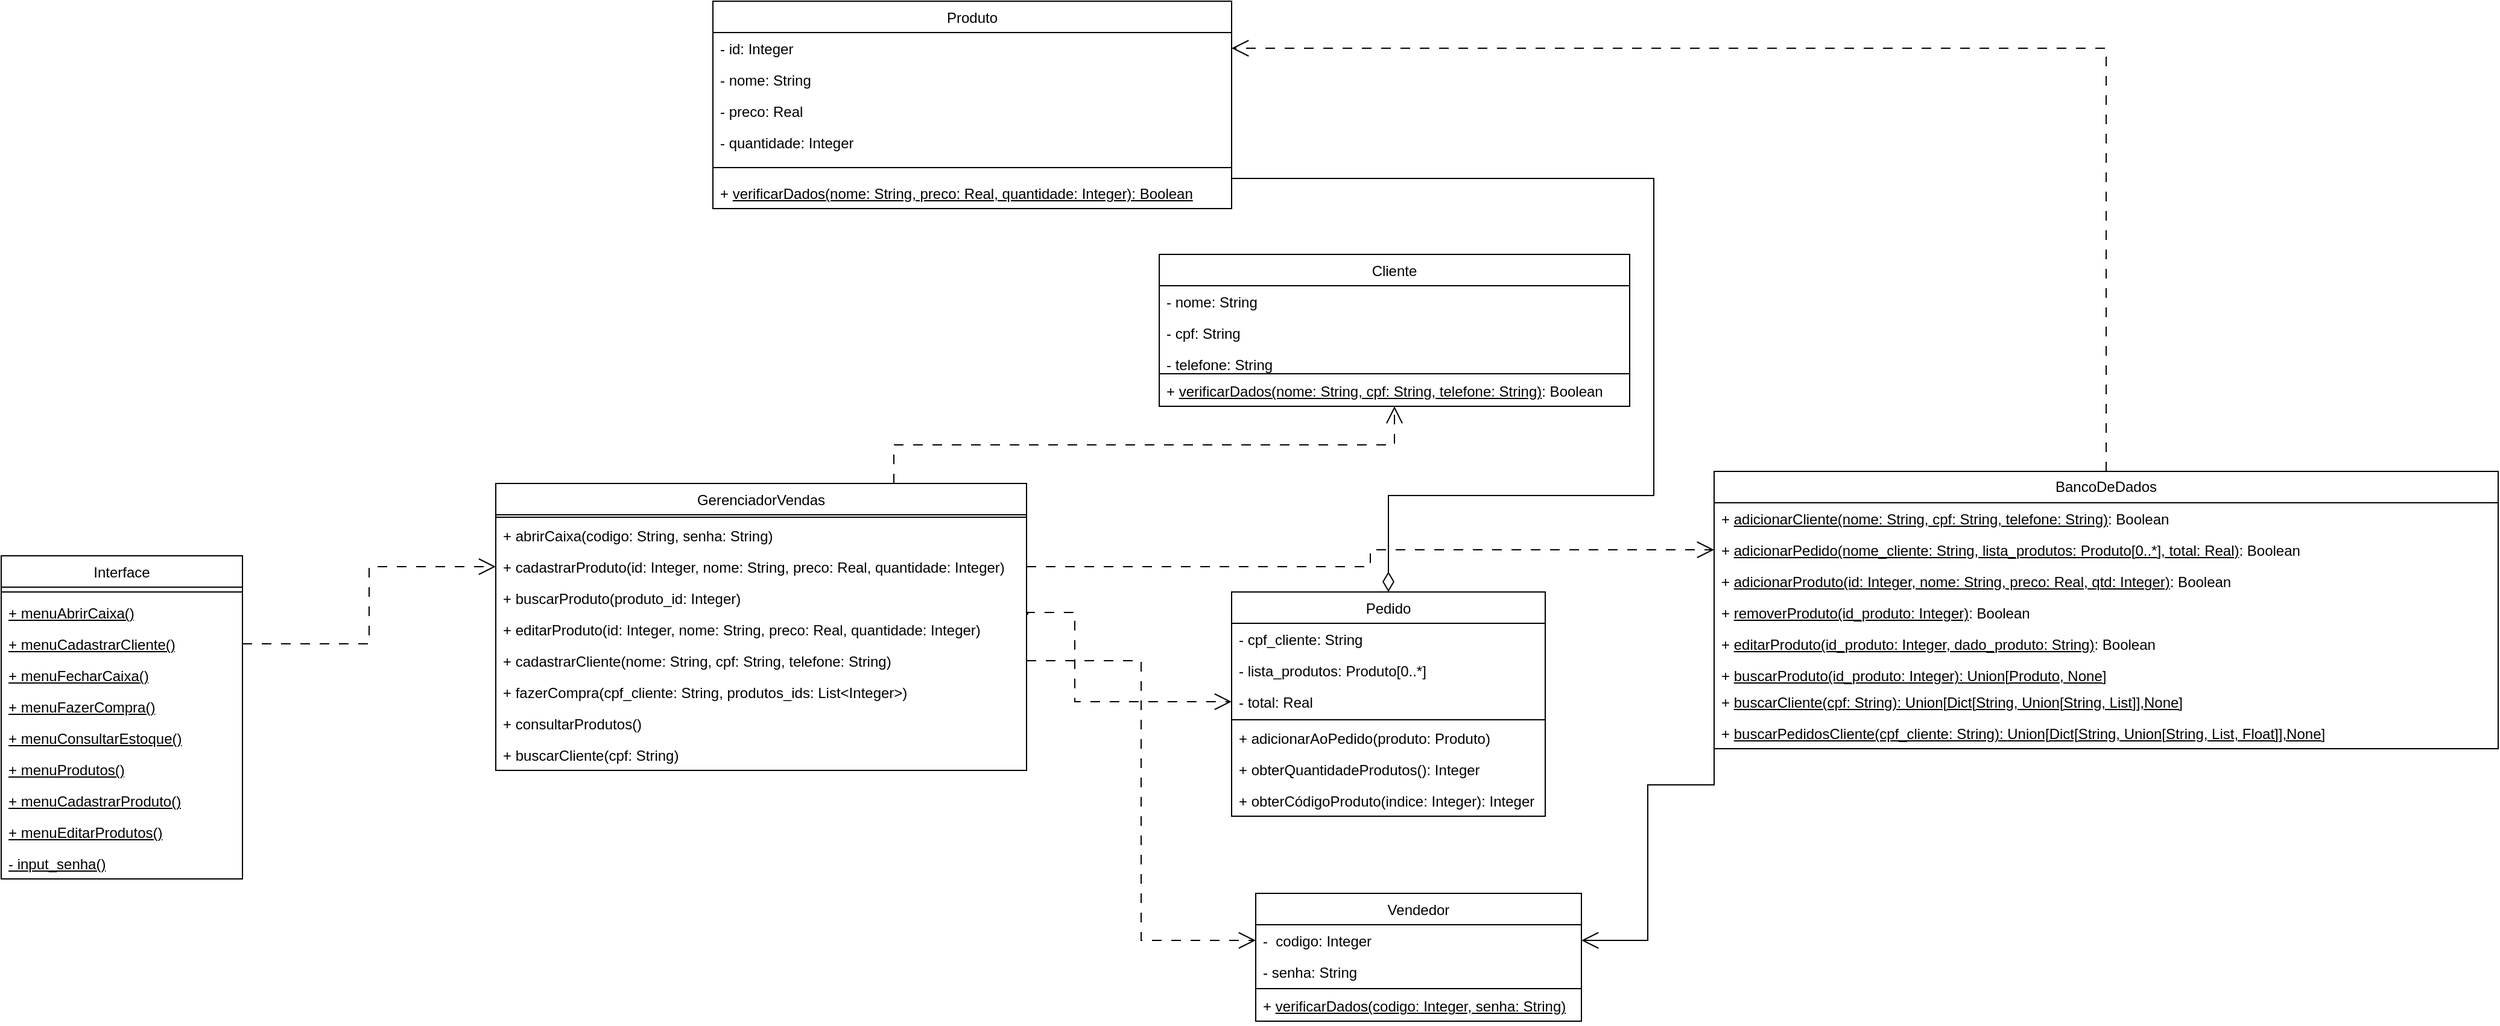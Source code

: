 <mxfile version="25.0.3">
  <diagram name="Página-1" id="IokENeqfcZ8Z3EMQ2jjL">
    <mxGraphModel dx="1947" dy="434" grid="1" gridSize="10" guides="1" tooltips="1" connect="1" arrows="1" fold="1" page="1" pageScale="1" pageWidth="827" pageHeight="1169" math="0" shadow="0">
      <root>
        <mxCell id="0" />
        <mxCell id="1" parent="0" />
        <mxCell id="1_fNYgQ6_xFXtblxYXV3-25" value="&lt;span style=&quot;font-weight: normal;&quot;&gt;Produto&lt;/span&gt;" style="swimlane;fontStyle=1;align=center;verticalAlign=top;childLayout=stackLayout;horizontal=1;startSize=26;horizontalStack=0;resizeParent=1;resizeParentMax=0;resizeLast=0;collapsible=1;marginBottom=0;whiteSpace=wrap;html=1;" parent="1" vertex="1">
          <mxGeometry x="230" y="30" width="430" height="172" as="geometry" />
        </mxCell>
        <mxCell id="1_fNYgQ6_xFXtblxYXV3-26" value="- id: Integer" style="text;strokeColor=none;fillColor=none;align=left;verticalAlign=top;spacingLeft=4;spacingRight=4;overflow=hidden;rotatable=0;points=[[0,0.5],[1,0.5]];portConstraint=eastwest;whiteSpace=wrap;html=1;" parent="1_fNYgQ6_xFXtblxYXV3-25" vertex="1">
          <mxGeometry y="26" width="430" height="26" as="geometry" />
        </mxCell>
        <mxCell id="1_fNYgQ6_xFXtblxYXV3-29" value="- nome: String" style="text;strokeColor=none;fillColor=none;align=left;verticalAlign=top;spacingLeft=4;spacingRight=4;overflow=hidden;rotatable=0;points=[[0,0.5],[1,0.5]];portConstraint=eastwest;whiteSpace=wrap;html=1;" parent="1_fNYgQ6_xFXtblxYXV3-25" vertex="1">
          <mxGeometry y="52" width="430" height="26" as="geometry" />
        </mxCell>
        <mxCell id="1_fNYgQ6_xFXtblxYXV3-30" value="- preco: Real" style="text;strokeColor=none;fillColor=none;align=left;verticalAlign=top;spacingLeft=4;spacingRight=4;overflow=hidden;rotatable=0;points=[[0,0.5],[1,0.5]];portConstraint=eastwest;whiteSpace=wrap;html=1;" parent="1_fNYgQ6_xFXtblxYXV3-25" vertex="1">
          <mxGeometry y="78" width="430" height="26" as="geometry" />
        </mxCell>
        <mxCell id="1_fNYgQ6_xFXtblxYXV3-32" value="- quantidade: Integer" style="text;strokeColor=none;fillColor=none;align=left;verticalAlign=top;spacingLeft=4;spacingRight=4;overflow=hidden;rotatable=0;points=[[0,0.5],[1,0.5]];portConstraint=eastwest;whiteSpace=wrap;html=1;" parent="1_fNYgQ6_xFXtblxYXV3-25" vertex="1">
          <mxGeometry y="104" width="430" height="26" as="geometry" />
        </mxCell>
        <mxCell id="1_fNYgQ6_xFXtblxYXV3-27" value="" style="line;strokeWidth=1;fillColor=none;align=left;verticalAlign=middle;spacingTop=-1;spacingLeft=3;spacingRight=3;rotatable=0;labelPosition=right;points=[];portConstraint=eastwest;strokeColor=inherit;" parent="1_fNYgQ6_xFXtblxYXV3-25" vertex="1">
          <mxGeometry y="130" width="430" height="16" as="geometry" />
        </mxCell>
        <mxCell id="_YEIu9zwAJ8JmFqL8ytD-3" value="+ &lt;u&gt;verificarDados(nome: String, preco: Real, quantidade: Integer): Boolean&lt;br&gt;&lt;/u&gt;" style="text;strokeColor=none;fillColor=none;align=left;verticalAlign=top;spacingLeft=4;spacingRight=4;overflow=hidden;rotatable=0;points=[[0,0.5],[1,0.5]];portConstraint=eastwest;whiteSpace=wrap;html=1;" parent="1_fNYgQ6_xFXtblxYXV3-25" vertex="1">
          <mxGeometry y="146" width="430" height="26" as="geometry" />
        </mxCell>
        <mxCell id="1_fNYgQ6_xFXtblxYXV3-39" value="BancoDeDados" style="swimlane;fontStyle=0;childLayout=stackLayout;horizontal=1;startSize=26;fillColor=none;horizontalStack=0;resizeParent=1;resizeParentMax=0;resizeLast=0;collapsible=1;marginBottom=0;whiteSpace=wrap;html=1;" parent="1" vertex="1">
          <mxGeometry x="1060" y="420" width="650" height="230" as="geometry" />
        </mxCell>
        <mxCell id="1_fNYgQ6_xFXtblxYXV3-40" value="+ &lt;u&gt;adicionarCliente(nome: String, cpf: String, telefone: String)&lt;/u&gt;: Boolean" style="text;strokeColor=none;fillColor=none;align=left;verticalAlign=top;spacingLeft=4;spacingRight=4;overflow=hidden;rotatable=0;points=[[0,0.5],[1,0.5]];portConstraint=eastwest;whiteSpace=wrap;html=1;" parent="1_fNYgQ6_xFXtblxYXV3-39" vertex="1">
          <mxGeometry y="26" width="650" height="26" as="geometry" />
        </mxCell>
        <mxCell id="1_fNYgQ6_xFXtblxYXV3-44" value="+ &lt;u&gt;adicionarPedido(nome_cliente: String, lista_produtos: Produto[0..*], total: Real)&lt;/u&gt;: Boolean" style="text;strokeColor=none;fillColor=none;align=left;verticalAlign=top;spacingLeft=4;spacingRight=4;overflow=hidden;rotatable=0;points=[[0,0.5],[1,0.5]];portConstraint=eastwest;whiteSpace=wrap;html=1;" parent="1_fNYgQ6_xFXtblxYXV3-39" vertex="1">
          <mxGeometry y="52" width="650" height="26" as="geometry" />
        </mxCell>
        <mxCell id="1_fNYgQ6_xFXtblxYXV3-41" value="+ &lt;u&gt;adicionarProduto(id: Integer, nome: String, preco: Real, qtd: Integer)&lt;/u&gt;: Boolean" style="text;strokeColor=none;fillColor=none;align=left;verticalAlign=top;spacingLeft=4;spacingRight=4;overflow=hidden;rotatable=0;points=[[0,0.5],[1,0.5]];portConstraint=eastwest;whiteSpace=wrap;html=1;" parent="1_fNYgQ6_xFXtblxYXV3-39" vertex="1">
          <mxGeometry y="78" width="650" height="26" as="geometry" />
        </mxCell>
        <mxCell id="1_fNYgQ6_xFXtblxYXV3-42" value="+ &lt;u&gt;removerProduto(id_produto: Integer)&lt;/u&gt;: Boolean" style="text;strokeColor=none;fillColor=none;align=left;verticalAlign=top;spacingLeft=4;spacingRight=4;overflow=hidden;rotatable=0;points=[[0,0.5],[1,0.5]];portConstraint=eastwest;whiteSpace=wrap;html=1;" parent="1_fNYgQ6_xFXtblxYXV3-39" vertex="1">
          <mxGeometry y="104" width="650" height="26" as="geometry" />
        </mxCell>
        <mxCell id="1_fNYgQ6_xFXtblxYXV3-43" value="+ &lt;u&gt;editarProduto(id_produto: Integer, dado_produto: String)&lt;/u&gt;: Boolean" style="text;strokeColor=none;fillColor=none;align=left;verticalAlign=top;spacingLeft=4;spacingRight=4;overflow=hidden;rotatable=0;points=[[0,0.5],[1,0.5]];portConstraint=eastwest;whiteSpace=wrap;html=1;" parent="1_fNYgQ6_xFXtblxYXV3-39" vertex="1">
          <mxGeometry y="130" width="650" height="26" as="geometry" />
        </mxCell>
        <mxCell id="u8NcvJqqO0mWb3Y4gfqW-24" value="+ &lt;u&gt;buscarProduto(id_produto: Integer): Union[Produto, None]&lt;/u&gt;" style="text;strokeColor=none;fillColor=none;align=left;verticalAlign=top;spacingLeft=4;spacingRight=4;overflow=hidden;rotatable=0;points=[[0,0.5],[1,0.5]];portConstraint=eastwest;whiteSpace=wrap;html=1;" parent="1_fNYgQ6_xFXtblxYXV3-39" vertex="1">
          <mxGeometry y="156" width="650" height="22" as="geometry" />
        </mxCell>
        <mxCell id="u8NcvJqqO0mWb3Y4gfqW-25" value="+ &lt;u&gt;buscarCliente(cpf: String): Union[Dict[String, Union[String, List]],None]&lt;/u&gt;" style="text;strokeColor=none;fillColor=none;align=left;verticalAlign=top;spacingLeft=4;spacingRight=4;overflow=hidden;rotatable=0;points=[[0,0.5],[1,0.5]];portConstraint=eastwest;whiteSpace=wrap;html=1;" parent="1_fNYgQ6_xFXtblxYXV3-39" vertex="1">
          <mxGeometry y="178" width="650" height="26" as="geometry" />
        </mxCell>
        <mxCell id="u8NcvJqqO0mWb3Y4gfqW-26" value="+ &lt;u&gt;buscarPedidosCliente(cpf_cliente: String): &lt;/u&gt;&lt;u&gt;Union[Dict[String, Union[String, List, Float]],None]&lt;/u&gt;" style="text;strokeColor=none;fillColor=none;align=left;verticalAlign=top;spacingLeft=4;spacingRight=4;overflow=hidden;rotatable=0;points=[[0,0.5],[1,0.5]];portConstraint=eastwest;whiteSpace=wrap;html=1;" parent="1_fNYgQ6_xFXtblxYXV3-39" vertex="1">
          <mxGeometry y="204" width="650" height="26" as="geometry" />
        </mxCell>
        <mxCell id="1_fNYgQ6_xFXtblxYXV3-53" value="&lt;span style=&quot;font-weight: normal;&quot;&gt;GerenciadorVendas&lt;/span&gt;" style="swimlane;fontStyle=1;align=center;verticalAlign=top;childLayout=stackLayout;horizontal=1;startSize=26;horizontalStack=0;resizeParent=1;resizeParentMax=0;resizeLast=0;collapsible=1;marginBottom=0;whiteSpace=wrap;html=1;" parent="1" vertex="1">
          <mxGeometry x="50" y="430" width="440" height="238" as="geometry" />
        </mxCell>
        <mxCell id="1_fNYgQ6_xFXtblxYXV3-55" value="" style="line;strokeWidth=1;fillColor=none;align=left;verticalAlign=middle;spacingTop=-1;spacingLeft=3;spacingRight=3;rotatable=0;labelPosition=right;points=[];portConstraint=eastwest;strokeColor=inherit;" parent="1_fNYgQ6_xFXtblxYXV3-53" vertex="1">
          <mxGeometry y="26" width="440" height="4" as="geometry" />
        </mxCell>
        <mxCell id="1_fNYgQ6_xFXtblxYXV3-56" value="+ abrirCaixa(codigo: String, senha: String)" style="text;strokeColor=none;fillColor=none;align=left;verticalAlign=top;spacingLeft=4;spacingRight=4;overflow=hidden;rotatable=0;points=[[0,0.5],[1,0.5]];portConstraint=eastwest;whiteSpace=wrap;html=1;" parent="1_fNYgQ6_xFXtblxYXV3-53" vertex="1">
          <mxGeometry y="30" width="440" height="26" as="geometry" />
        </mxCell>
        <mxCell id="1_fNYgQ6_xFXtblxYXV3-58" value="+ cadastrarProduto(id: Integer, nome: String, preco: Real, quantidade: Integer)" style="text;strokeColor=none;fillColor=none;align=left;verticalAlign=top;spacingLeft=4;spacingRight=4;overflow=hidden;rotatable=0;points=[[0,0.5],[1,0.5]];portConstraint=eastwest;whiteSpace=wrap;html=1;" parent="1_fNYgQ6_xFXtblxYXV3-53" vertex="1">
          <mxGeometry y="56" width="440" height="26" as="geometry" />
        </mxCell>
        <mxCell id="_YEIu9zwAJ8JmFqL8ytD-24" value="+ buscarProduto(produto_id: Integer)" style="text;strokeColor=none;fillColor=none;align=left;verticalAlign=top;spacingLeft=4;spacingRight=4;overflow=hidden;rotatable=0;points=[[0,0.5],[1,0.5]];portConstraint=eastwest;whiteSpace=wrap;html=1;" parent="1_fNYgQ6_xFXtblxYXV3-53" vertex="1">
          <mxGeometry y="82" width="440" height="26" as="geometry" />
        </mxCell>
        <mxCell id="_YEIu9zwAJ8JmFqL8ytD-23" value="+ editarProduto(id: Integer, nome: String, preco: Real, quantidade: Integer)" style="text;strokeColor=none;fillColor=none;align=left;verticalAlign=top;spacingLeft=4;spacingRight=4;overflow=hidden;rotatable=0;points=[[0,0.5],[1,0.5]];portConstraint=eastwest;whiteSpace=wrap;html=1;" parent="1_fNYgQ6_xFXtblxYXV3-53" vertex="1">
          <mxGeometry y="108" width="440" height="26" as="geometry" />
        </mxCell>
        <mxCell id="1_fNYgQ6_xFXtblxYXV3-73" value="+ cadastrarCliente(nome: String, cpf: String, telefone: String)" style="text;strokeColor=none;fillColor=none;align=left;verticalAlign=top;spacingLeft=4;spacingRight=4;overflow=hidden;rotatable=0;points=[[0,0.5],[1,0.5]];portConstraint=eastwest;whiteSpace=wrap;html=1;" parent="1_fNYgQ6_xFXtblxYXV3-53" vertex="1">
          <mxGeometry y="134" width="440" height="26" as="geometry" />
        </mxCell>
        <mxCell id="1_fNYgQ6_xFXtblxYXV3-72" value="+ fazerCompra(cpf_cliente: String, produtos_ids: List&amp;lt;Integer&amp;gt;)" style="text;strokeColor=none;fillColor=none;align=left;verticalAlign=top;spacingLeft=4;spacingRight=4;overflow=hidden;rotatable=0;points=[[0,0.5],[1,0.5]];portConstraint=eastwest;whiteSpace=wrap;html=1;" parent="1_fNYgQ6_xFXtblxYXV3-53" vertex="1">
          <mxGeometry y="160" width="440" height="26" as="geometry" />
        </mxCell>
        <mxCell id="1_fNYgQ6_xFXtblxYXV3-45" value="+ consultarProdutos()" style="text;strokeColor=none;fillColor=none;align=left;verticalAlign=top;spacingLeft=4;spacingRight=4;overflow=hidden;rotatable=0;points=[[0,0.5],[1,0.5]];portConstraint=eastwest;whiteSpace=wrap;html=1;" parent="1_fNYgQ6_xFXtblxYXV3-53" vertex="1">
          <mxGeometry y="186" width="440" height="26" as="geometry" />
        </mxCell>
        <mxCell id="qtJlCgttgDbULgyFnL6i-7" value="&lt;div&gt;+ buscarCliente(cpf: String)&lt;/div&gt;&lt;div&gt;&lt;br&gt;&lt;/div&gt;" style="text;strokeColor=none;fillColor=none;align=left;verticalAlign=top;spacingLeft=4;spacingRight=4;overflow=hidden;rotatable=0;points=[[0,0.5],[1,0.5]];portConstraint=eastwest;whiteSpace=wrap;html=1;" vertex="1" parent="1_fNYgQ6_xFXtblxYXV3-53">
          <mxGeometry y="212" width="440" height="26" as="geometry" />
        </mxCell>
        <mxCell id="1_fNYgQ6_xFXtblxYXV3-74" value="&lt;span style=&quot;font-weight: 400;&quot;&gt;Pedido&lt;/span&gt;" style="swimlane;fontStyle=1;align=center;verticalAlign=top;childLayout=stackLayout;horizontal=1;startSize=26;horizontalStack=0;resizeParent=1;resizeParentMax=0;resizeLast=0;collapsible=1;marginBottom=0;whiteSpace=wrap;html=1;" parent="1" vertex="1">
          <mxGeometry x="660" y="520" width="260" height="186" as="geometry" />
        </mxCell>
        <mxCell id="1_fNYgQ6_xFXtblxYXV3-75" value="- cpf_cliente: String" style="text;strokeColor=none;fillColor=none;align=left;verticalAlign=top;spacingLeft=4;spacingRight=4;overflow=hidden;rotatable=0;points=[[0,0.5],[1,0.5]];portConstraint=eastwest;whiteSpace=wrap;html=1;" parent="1_fNYgQ6_xFXtblxYXV3-74" vertex="1">
          <mxGeometry y="26" width="260" height="26" as="geometry" />
        </mxCell>
        <mxCell id="1_fNYgQ6_xFXtblxYXV3-82" value="- lista_produtos: Produto[0..*]" style="text;strokeColor=none;fillColor=none;align=left;verticalAlign=top;spacingLeft=4;spacingRight=4;overflow=hidden;rotatable=0;points=[[0,0.5],[1,0.5]];portConstraint=eastwest;whiteSpace=wrap;html=1;" parent="1_fNYgQ6_xFXtblxYXV3-74" vertex="1">
          <mxGeometry y="52" width="260" height="26" as="geometry" />
        </mxCell>
        <mxCell id="1_fNYgQ6_xFXtblxYXV3-85" value="- total: Real" style="text;strokeColor=none;fillColor=none;align=left;verticalAlign=top;spacingLeft=4;spacingRight=4;overflow=hidden;rotatable=0;points=[[0,0.5],[1,0.5]];portConstraint=eastwest;whiteSpace=wrap;html=1;" parent="1_fNYgQ6_xFXtblxYXV3-74" vertex="1">
          <mxGeometry y="78" width="260" height="26" as="geometry" />
        </mxCell>
        <mxCell id="1_fNYgQ6_xFXtblxYXV3-76" value="" style="line;strokeWidth=1;fillColor=none;align=left;verticalAlign=middle;spacingTop=-1;spacingLeft=3;spacingRight=3;rotatable=0;labelPosition=right;points=[];portConstraint=eastwest;strokeColor=inherit;" parent="1_fNYgQ6_xFXtblxYXV3-74" vertex="1">
          <mxGeometry y="104" width="260" height="4" as="geometry" />
        </mxCell>
        <mxCell id="1_fNYgQ6_xFXtblxYXV3-79" value="+ adicionarAoPedido(produto: Produto)" style="text;strokeColor=none;fillColor=none;align=left;verticalAlign=top;spacingLeft=4;spacingRight=4;overflow=hidden;rotatable=0;points=[[0,0.5],[1,0.5]];portConstraint=eastwest;whiteSpace=wrap;html=1;" parent="1_fNYgQ6_xFXtblxYXV3-74" vertex="1">
          <mxGeometry y="108" width="260" height="26" as="geometry" />
        </mxCell>
        <mxCell id="1_fNYgQ6_xFXtblxYXV3-77" value="+ obterQuantidadeProdutos(): Integer" style="text;strokeColor=none;fillColor=none;align=left;verticalAlign=top;spacingLeft=4;spacingRight=4;overflow=hidden;rotatable=0;points=[[0,0.5],[1,0.5]];portConstraint=eastwest;whiteSpace=wrap;html=1;" parent="1_fNYgQ6_xFXtblxYXV3-74" vertex="1">
          <mxGeometry y="134" width="260" height="26" as="geometry" />
        </mxCell>
        <mxCell id="1_fNYgQ6_xFXtblxYXV3-78" value="+ obterCódigoProduto(indice: Integer): Integer" style="text;strokeColor=none;fillColor=none;align=left;verticalAlign=top;spacingLeft=4;spacingRight=4;overflow=hidden;rotatable=0;points=[[0,0.5],[1,0.5]];portConstraint=eastwest;whiteSpace=wrap;html=1;" parent="1_fNYgQ6_xFXtblxYXV3-74" vertex="1">
          <mxGeometry y="160" width="260" height="26" as="geometry" />
        </mxCell>
        <mxCell id="1_fNYgQ6_xFXtblxYXV3-91" value="&lt;span style=&quot;font-weight: normal;&quot;&gt;Vendedor&lt;/span&gt;" style="swimlane;fontStyle=1;align=center;verticalAlign=top;childLayout=stackLayout;horizontal=1;startSize=26;horizontalStack=0;resizeParent=1;resizeParentMax=0;resizeLast=0;collapsible=1;marginBottom=0;whiteSpace=wrap;html=1;" parent="1" vertex="1">
          <mxGeometry x="680" y="770" width="270" height="106" as="geometry" />
        </mxCell>
        <mxCell id="1_fNYgQ6_xFXtblxYXV3-92" value="-&amp;nbsp; codigo: Integer" style="text;strokeColor=none;fillColor=none;align=left;verticalAlign=top;spacingLeft=4;spacingRight=4;overflow=hidden;rotatable=0;points=[[0,0.5],[1,0.5]];portConstraint=eastwest;whiteSpace=wrap;html=1;" parent="1_fNYgQ6_xFXtblxYXV3-91" vertex="1">
          <mxGeometry y="26" width="270" height="26" as="geometry" />
        </mxCell>
        <mxCell id="1_fNYgQ6_xFXtblxYXV3-93" value="- senha: String" style="text;strokeColor=none;fillColor=none;align=left;verticalAlign=top;spacingLeft=4;spacingRight=4;overflow=hidden;rotatable=0;points=[[0,0.5],[1,0.5]];portConstraint=eastwest;whiteSpace=wrap;html=1;" parent="1_fNYgQ6_xFXtblxYXV3-91" vertex="1">
          <mxGeometry y="52" width="270" height="26" as="geometry" />
        </mxCell>
        <mxCell id="1_fNYgQ6_xFXtblxYXV3-94" value="" style="line;strokeWidth=1;fillColor=none;align=left;verticalAlign=middle;spacingTop=-1;spacingLeft=3;spacingRight=3;rotatable=0;labelPosition=right;points=[];portConstraint=eastwest;strokeColor=inherit;" parent="1_fNYgQ6_xFXtblxYXV3-91" vertex="1">
          <mxGeometry y="78" width="270" height="2" as="geometry" />
        </mxCell>
        <mxCell id="_YEIu9zwAJ8JmFqL8ytD-4" value="+ &lt;u&gt;verificarDados(codigo: Integer, senha: String)&lt;/u&gt;" style="text;strokeColor=none;fillColor=none;align=left;verticalAlign=top;spacingLeft=4;spacingRight=4;overflow=hidden;rotatable=0;points=[[0,0.5],[1,0.5]];portConstraint=eastwest;whiteSpace=wrap;html=1;" parent="1_fNYgQ6_xFXtblxYXV3-91" vertex="1">
          <mxGeometry y="80" width="270" height="26" as="geometry" />
        </mxCell>
        <mxCell id="eigLV38i5SHjXjXPlfT3-5" value="&lt;span style=&quot;font-weight: normal;&quot;&gt;Interface&lt;/span&gt;" style="swimlane;fontStyle=1;align=center;verticalAlign=top;childLayout=stackLayout;horizontal=1;startSize=26;horizontalStack=0;resizeParent=1;resizeParentMax=0;resizeLast=0;collapsible=1;marginBottom=0;whiteSpace=wrap;html=1;" parent="1" vertex="1">
          <mxGeometry x="-360" y="490" width="200" height="268" as="geometry" />
        </mxCell>
        <mxCell id="eigLV38i5SHjXjXPlfT3-7" value="" style="line;strokeWidth=1;fillColor=none;align=left;verticalAlign=middle;spacingTop=-1;spacingLeft=3;spacingRight=3;rotatable=0;labelPosition=right;points=[];portConstraint=eastwest;strokeColor=inherit;" parent="eigLV38i5SHjXjXPlfT3-5" vertex="1">
          <mxGeometry y="26" width="200" height="8" as="geometry" />
        </mxCell>
        <mxCell id="eigLV38i5SHjXjXPlfT3-15" value="&lt;u&gt;+ menuAbrirCaixa()&lt;/u&gt;" style="text;strokeColor=none;fillColor=none;align=left;verticalAlign=top;spacingLeft=4;spacingRight=4;overflow=hidden;rotatable=0;points=[[0,0.5],[1,0.5]];portConstraint=eastwest;whiteSpace=wrap;html=1;" parent="eigLV38i5SHjXjXPlfT3-5" vertex="1">
          <mxGeometry y="34" width="200" height="26" as="geometry" />
        </mxCell>
        <mxCell id="eigLV38i5SHjXjXPlfT3-16" value="&lt;u&gt;+ menuCadastrarCliente()&lt;/u&gt;" style="text;strokeColor=none;fillColor=none;align=left;verticalAlign=top;spacingLeft=4;spacingRight=4;overflow=hidden;rotatable=0;points=[[0,0.5],[1,0.5]];portConstraint=eastwest;whiteSpace=wrap;html=1;" parent="eigLV38i5SHjXjXPlfT3-5" vertex="1">
          <mxGeometry y="60" width="200" height="26" as="geometry" />
        </mxCell>
        <mxCell id="eigLV38i5SHjXjXPlfT3-20" value="&lt;u&gt;+ menuFecharCaixa()&lt;/u&gt;" style="text;strokeColor=none;fillColor=none;align=left;verticalAlign=top;spacingLeft=4;spacingRight=4;overflow=hidden;rotatable=0;points=[[0,0.5],[1,0.5]];portConstraint=eastwest;whiteSpace=wrap;html=1;" parent="eigLV38i5SHjXjXPlfT3-5" vertex="1">
          <mxGeometry y="86" width="200" height="26" as="geometry" />
        </mxCell>
        <mxCell id="eigLV38i5SHjXjXPlfT3-19" value="&lt;u&gt;+ menuFazerCompra()&lt;/u&gt;" style="text;strokeColor=none;fillColor=none;align=left;verticalAlign=top;spacingLeft=4;spacingRight=4;overflow=hidden;rotatable=0;points=[[0,0.5],[1,0.5]];portConstraint=eastwest;whiteSpace=wrap;html=1;" parent="eigLV38i5SHjXjXPlfT3-5" vertex="1">
          <mxGeometry y="112" width="200" height="26" as="geometry" />
        </mxCell>
        <mxCell id="eigLV38i5SHjXjXPlfT3-18" value="&lt;u&gt;+ menuConsultarEstoque()&lt;/u&gt;" style="text;strokeColor=none;fillColor=none;align=left;verticalAlign=top;spacingLeft=4;spacingRight=4;overflow=hidden;rotatable=0;points=[[0,0.5],[1,0.5]];portConstraint=eastwest;whiteSpace=wrap;html=1;" parent="eigLV38i5SHjXjXPlfT3-5" vertex="1">
          <mxGeometry y="138" width="200" height="26" as="geometry" />
        </mxCell>
        <mxCell id="eigLV38i5SHjXjXPlfT3-17" value="&lt;u&gt;+ menuProdutos()&lt;/u&gt;" style="text;strokeColor=none;fillColor=none;align=left;verticalAlign=top;spacingLeft=4;spacingRight=4;overflow=hidden;rotatable=0;points=[[0,0.5],[1,0.5]];portConstraint=eastwest;whiteSpace=wrap;html=1;" parent="eigLV38i5SHjXjXPlfT3-5" vertex="1">
          <mxGeometry y="164" width="200" height="26" as="geometry" />
        </mxCell>
        <mxCell id="qtJlCgttgDbULgyFnL6i-1" value="&lt;u&gt;+ menuCadastrarProduto()&lt;/u&gt;" style="text;strokeColor=none;fillColor=none;align=left;verticalAlign=top;spacingLeft=4;spacingRight=4;overflow=hidden;rotatable=0;points=[[0,0.5],[1,0.5]];portConstraint=eastwest;whiteSpace=wrap;html=1;" vertex="1" parent="eigLV38i5SHjXjXPlfT3-5">
          <mxGeometry y="190" width="200" height="26" as="geometry" />
        </mxCell>
        <mxCell id="qtJlCgttgDbULgyFnL6i-5" value="&lt;u&gt;+ menuEditarProdutos()&lt;/u&gt;" style="text;strokeColor=none;fillColor=none;align=left;verticalAlign=top;spacingLeft=4;spacingRight=4;overflow=hidden;rotatable=0;points=[[0,0.5],[1,0.5]];portConstraint=eastwest;whiteSpace=wrap;html=1;" vertex="1" parent="eigLV38i5SHjXjXPlfT3-5">
          <mxGeometry y="216" width="200" height="26" as="geometry" />
        </mxCell>
        <mxCell id="qtJlCgttgDbULgyFnL6i-6" value="&lt;div&gt;&lt;u&gt;- input_senha()&lt;/u&gt;&lt;/div&gt;&lt;div&gt;&lt;u&gt;&lt;br&gt;&lt;/u&gt;&lt;/div&gt;" style="text;strokeColor=none;fillColor=none;align=left;verticalAlign=top;spacingLeft=4;spacingRight=4;overflow=hidden;rotatable=0;points=[[0,0.5],[1,0.5]];portConstraint=eastwest;whiteSpace=wrap;html=1;" vertex="1" parent="eigLV38i5SHjXjXPlfT3-5">
          <mxGeometry y="242" width="200" height="26" as="geometry" />
        </mxCell>
        <mxCell id="1_fNYgQ6_xFXtblxYXV3-33" value="&lt;span style=&quot;font-weight: normal;&quot;&gt;Cliente&lt;/span&gt;" style="swimlane;fontStyle=1;align=center;verticalAlign=top;childLayout=stackLayout;horizontal=1;startSize=26;horizontalStack=0;resizeParent=1;resizeParentMax=0;resizeLast=0;collapsible=1;marginBottom=0;whiteSpace=wrap;html=1;" parent="1" vertex="1">
          <mxGeometry x="600" y="240" width="390" height="126" as="geometry" />
        </mxCell>
        <mxCell id="1_fNYgQ6_xFXtblxYXV3-35" value="- nome: String" style="text;strokeColor=none;fillColor=none;align=left;verticalAlign=top;spacingLeft=4;spacingRight=4;overflow=hidden;rotatable=0;points=[[0,0.5],[1,0.5]];portConstraint=eastwest;whiteSpace=wrap;html=1;" parent="1_fNYgQ6_xFXtblxYXV3-33" vertex="1">
          <mxGeometry y="26" width="390" height="26" as="geometry" />
        </mxCell>
        <mxCell id="_YEIu9zwAJ8JmFqL8ytD-2" value="- cpf: String" style="text;strokeColor=none;fillColor=none;align=left;verticalAlign=top;spacingLeft=4;spacingRight=4;overflow=hidden;rotatable=0;points=[[0,0.5],[1,0.5]];portConstraint=eastwest;whiteSpace=wrap;html=1;" parent="1_fNYgQ6_xFXtblxYXV3-33" vertex="1">
          <mxGeometry y="52" width="390" height="26" as="geometry" />
        </mxCell>
        <mxCell id="1_fNYgQ6_xFXtblxYXV3-36" value="- telefone: String" style="text;strokeColor=none;fillColor=none;align=left;verticalAlign=top;spacingLeft=4;spacingRight=4;overflow=hidden;rotatable=0;points=[[0,0.5],[1,0.5]];portConstraint=eastwest;whiteSpace=wrap;html=1;" parent="1_fNYgQ6_xFXtblxYXV3-33" vertex="1">
          <mxGeometry y="78" width="390" height="20" as="geometry" />
        </mxCell>
        <mxCell id="1_fNYgQ6_xFXtblxYXV3-38" value="" style="line;strokeWidth=1;fillColor=none;align=left;verticalAlign=middle;spacingTop=-1;spacingLeft=3;spacingRight=3;rotatable=0;labelPosition=right;points=[];portConstraint=eastwest;strokeColor=inherit;" parent="1_fNYgQ6_xFXtblxYXV3-33" vertex="1">
          <mxGeometry y="98" width="390" height="2" as="geometry" />
        </mxCell>
        <mxCell id="_YEIu9zwAJ8JmFqL8ytD-1" value="+ &lt;u&gt;verificarDados(nome: String, cpf: String, telefone: String)&lt;/u&gt;: Boolean" style="text;strokeColor=none;fillColor=none;align=left;verticalAlign=top;spacingLeft=4;spacingRight=4;overflow=hidden;rotatable=0;points=[[0,0.5],[1,0.5]];portConstraint=eastwest;whiteSpace=wrap;html=1;" parent="1_fNYgQ6_xFXtblxYXV3-33" vertex="1">
          <mxGeometry y="100" width="390" height="26" as="geometry" />
        </mxCell>
        <mxCell id="u8NcvJqqO0mWb3Y4gfqW-11" value="" style="endArrow=none;html=1;endSize=12;startArrow=diamondThin;startSize=14;startFill=0;edgeStyle=orthogonalEdgeStyle;align=left;verticalAlign=bottom;rounded=0;endFill=0;exitX=0.5;exitY=0;exitDx=0;exitDy=0;entryX=1;entryY=0.5;entryDx=0;entryDy=0;" parent="1" source="1_fNYgQ6_xFXtblxYXV3-74" target="1_fNYgQ6_xFXtblxYXV3-30" edge="1">
          <mxGeometry x="-1" y="3" relative="1" as="geometry">
            <mxPoint x="790" y="420" as="sourcePoint" />
            <mxPoint x="950" y="420" as="targetPoint" />
            <Array as="points">
              <mxPoint x="790" y="440" />
              <mxPoint x="1010" y="440" />
              <mxPoint x="1010" y="177" />
            </Array>
            <mxPoint as="offset" />
          </mxGeometry>
        </mxCell>
        <mxCell id="u8NcvJqqO0mWb3Y4gfqW-20" value="" style="endArrow=open;endFill=1;endSize=12;html=1;rounded=0;edgeStyle=orthogonalEdgeStyle;exitX=0.75;exitY=0;exitDx=0;exitDy=0;entryX=0.5;entryY=1;entryDx=0;entryDy=0;dashed=1;dashPattern=8 8;" parent="1" source="1_fNYgQ6_xFXtblxYXV3-53" target="1_fNYgQ6_xFXtblxYXV3-33" edge="1">
          <mxGeometry width="160" relative="1" as="geometry">
            <mxPoint x="590" y="282" as="sourcePoint" />
            <mxPoint x="460" y="449" as="targetPoint" />
          </mxGeometry>
        </mxCell>
        <mxCell id="u8NcvJqqO0mWb3Y4gfqW-21" value="" style="endArrow=open;endFill=1;endSize=12;html=1;rounded=0;edgeStyle=orthogonalEdgeStyle;entryX=0;entryY=0.5;entryDx=0;entryDy=0;dashed=1;dashPattern=8 8;exitX=1.002;exitY=0.038;exitDx=0;exitDy=0;exitPerimeter=0;" parent="1" source="_YEIu9zwAJ8JmFqL8ytD-23" target="1_fNYgQ6_xFXtblxYXV3-85" edge="1">
          <mxGeometry width="160" relative="1" as="geometry">
            <mxPoint x="500" y="537" as="sourcePoint" />
            <mxPoint x="470" y="459" as="targetPoint" />
            <Array as="points">
              <mxPoint x="491" y="537" />
              <mxPoint x="530" y="537" />
              <mxPoint x="530" y="611" />
            </Array>
          </mxGeometry>
        </mxCell>
        <mxCell id="u8NcvJqqO0mWb3Y4gfqW-30" value="" style="endArrow=open;endFill=1;endSize=12;html=1;rounded=0;edgeStyle=orthogonalEdgeStyle;exitX=0.5;exitY=0;exitDx=0;exitDy=0;entryX=1;entryY=0.5;entryDx=0;entryDy=0;dashed=1;dashPattern=8 8;" parent="1" source="1_fNYgQ6_xFXtblxYXV3-39" target="1_fNYgQ6_xFXtblxYXV3-26" edge="1">
          <mxGeometry width="160" relative="1" as="geometry">
            <mxPoint x="540" y="504" as="sourcePoint" />
            <mxPoint x="670" y="621" as="targetPoint" />
          </mxGeometry>
        </mxCell>
        <mxCell id="_YEIu9zwAJ8JmFqL8ytD-10" value="" style="endArrow=open;endFill=1;endSize=12;html=1;rounded=0;edgeStyle=orthogonalEdgeStyle;exitX=1;exitY=0.5;exitDx=0;exitDy=0;entryX=0;entryY=0.5;entryDx=0;entryDy=0;dashed=1;dashPattern=8 8;" parent="1" source="1_fNYgQ6_xFXtblxYXV3-73" target="1_fNYgQ6_xFXtblxYXV3-92" edge="1">
          <mxGeometry width="160" relative="1" as="geometry">
            <mxPoint x="500" y="700" as="sourcePoint" />
            <mxPoint x="250" y="752" as="targetPoint" />
          </mxGeometry>
        </mxCell>
        <mxCell id="_YEIu9zwAJ8JmFqL8ytD-11" value="" style="endArrow=open;endFill=1;endSize=12;html=1;rounded=0;edgeStyle=orthogonalEdgeStyle;entryX=0;entryY=0.5;entryDx=0;entryDy=0;exitX=1;exitY=0.5;exitDx=0;exitDy=0;dashed=1;dashPattern=8 8;" parent="1" source="eigLV38i5SHjXjXPlfT3-16" target="1_fNYgQ6_xFXtblxYXV3-58" edge="1">
          <mxGeometry width="160" relative="1" as="geometry">
            <mxPoint x="-330" y="569.44" as="sourcePoint" />
            <mxPoint x="-75" y="355.44" as="targetPoint" />
          </mxGeometry>
        </mxCell>
        <mxCell id="_YEIu9zwAJ8JmFqL8ytD-12" value="" style="endArrow=open;endFill=1;endSize=12;html=1;rounded=0;edgeStyle=orthogonalEdgeStyle;entryX=0;entryY=0.5;entryDx=0;entryDy=0;exitX=1;exitY=0.5;exitDx=0;exitDy=0;dashed=1;dashPattern=8 8;" parent="1" source="1_fNYgQ6_xFXtblxYXV3-58" target="1_fNYgQ6_xFXtblxYXV3-44" edge="1">
          <mxGeometry width="160" relative="1" as="geometry">
            <mxPoint x="250" y="489.44" as="sourcePoint" />
            <mxPoint x="505" y="275.44" as="targetPoint" />
          </mxGeometry>
        </mxCell>
        <mxCell id="_YEIu9zwAJ8JmFqL8ytD-15" value="" style="endArrow=open;endFill=1;endSize=12;html=1;rounded=0;entryX=1;entryY=0.5;entryDx=0;entryDy=0;exitX=0;exitY=0.5;exitDx=0;exitDy=0;edgeStyle=orthogonalEdgeStyle;" parent="1" source="u8NcvJqqO0mWb3Y4gfqW-26" target="1_fNYgQ6_xFXtblxYXV3-92" edge="1">
          <mxGeometry width="160" relative="1" as="geometry">
            <mxPoint x="1170" y="720" as="sourcePoint" />
            <mxPoint x="1030" y="850" as="targetPoint" />
            <Array as="points">
              <mxPoint x="1060" y="680" />
              <mxPoint x="1005" y="680" />
              <mxPoint x="1005" y="809" />
            </Array>
          </mxGeometry>
        </mxCell>
      </root>
    </mxGraphModel>
  </diagram>
</mxfile>
